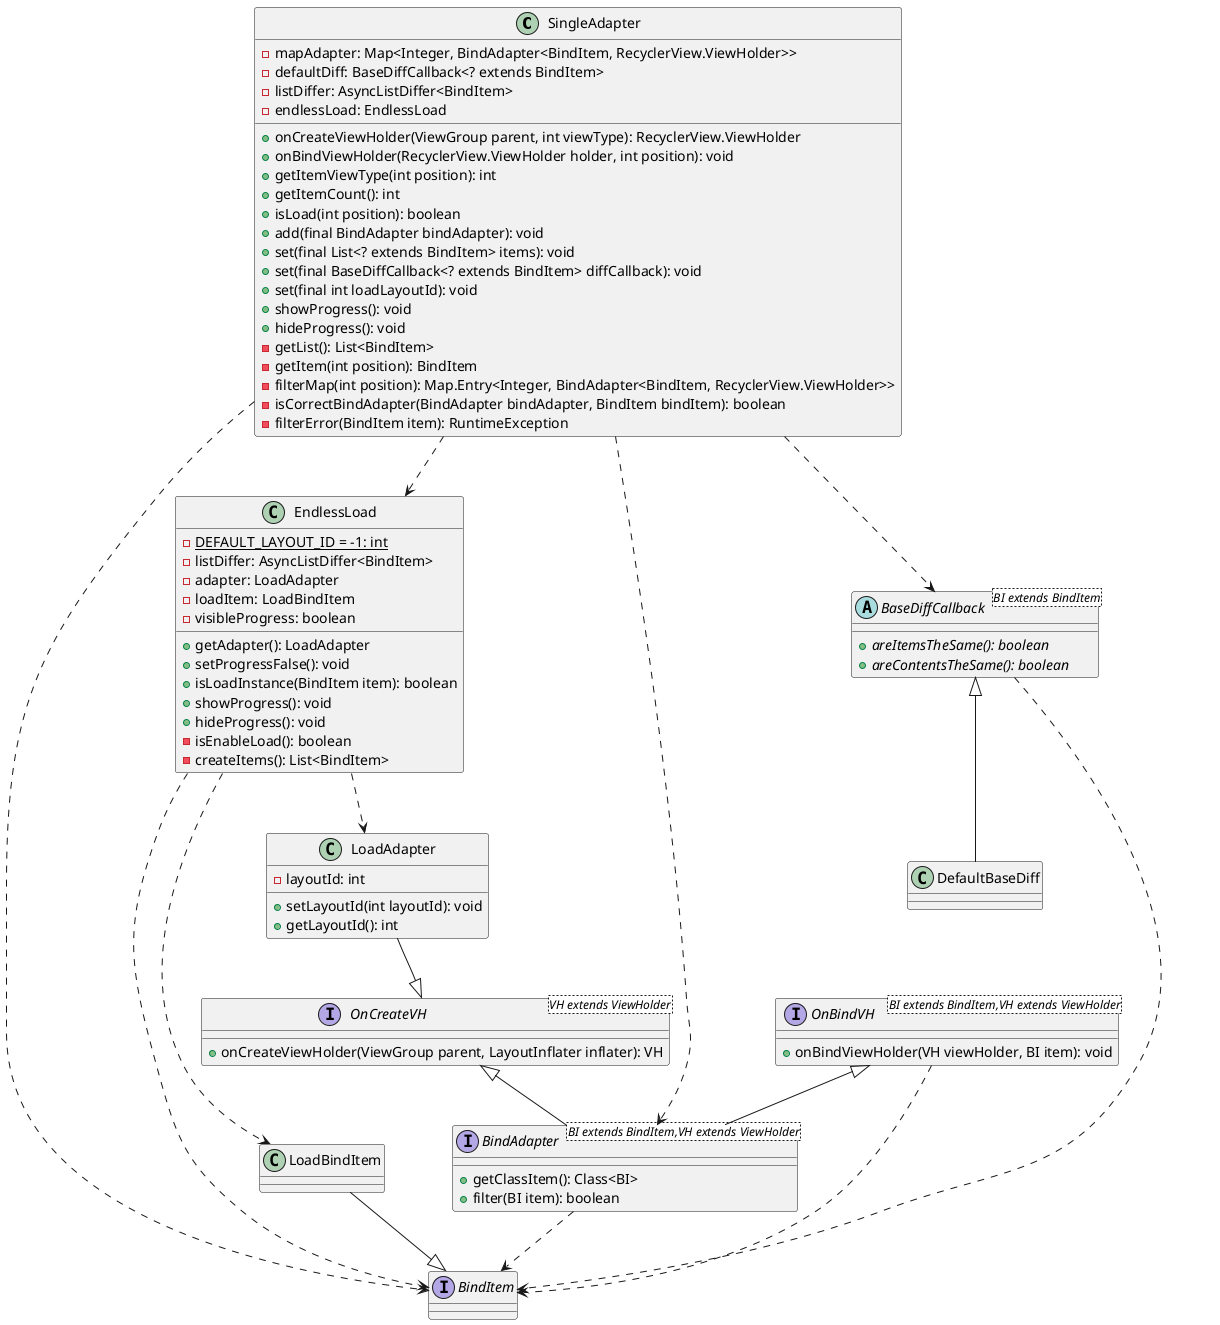 @startuml
'https://plantuml.com/class-diagram
class SingleAdapter{
    - mapAdapter: Map<Integer, BindAdapter<BindItem, RecyclerView.ViewHolder>>
    - defaultDiff: BaseDiffCallback<? extends BindItem>
    - listDiffer: AsyncListDiffer<BindItem>
    - endlessLoad: EndlessLoad

    + onCreateViewHolder(ViewGroup parent, int viewType): RecyclerView.ViewHolder
    + onBindViewHolder(RecyclerView.ViewHolder holder, int position): void
    + getItemViewType(int position): int
    + getItemCount(): int
    + isLoad(int position): boolean
    + add(final BindAdapter bindAdapter): void
    + set(final List<? extends BindItem> items): void
    + set(final BaseDiffCallback<? extends BindItem> diffCallback): void
    + set(final int loadLayoutId): void
    + showProgress(): void
    + hideProgress(): void
    - getList(): List<BindItem>
    - getItem(int position): BindItem
    - filterMap(int position): Map.Entry<Integer, BindAdapter<BindItem, RecyclerView.ViewHolder>>
    - isCorrectBindAdapter(BindAdapter bindAdapter, BindItem bindItem): boolean
    - filterError(BindItem item): RuntimeException
}
class EndlessLoad{
    - {static} DEFAULT_LAYOUT_ID = -1: int
    - listDiffer: AsyncListDiffer<BindItem>
    - adapter: LoadAdapter
    - loadItem: LoadBindItem
    - visibleProgress: boolean

    + getAdapter(): LoadAdapter
    + setProgressFalse(): void
    + isLoadInstance(BindItem item): boolean
    + showProgress(): void
    + hideProgress(): void
    - isEnableLoad(): boolean
    - createItems(): List<BindItem>
}
class LoadAdapter{
    - layoutId: int
    + setLayoutId(int layoutId): void
    + getLayoutId(): int
}
class LoadBindItem
abstract class BaseDiffCallback<BI extends BindItem>{
    + {abstract} areItemsTheSame(): boolean
    + {abstract} areContentsTheSame(): boolean
}
class DefaultBaseDiff
interface BindItem
interface OnCreateVH<VH extends ViewHolder>{
    + onCreateViewHolder(ViewGroup parent, LayoutInflater inflater): VH
}
interface OnBindVH<BI extends BindItem,VH extends ViewHolder>{
    + onBindViewHolder(VH viewHolder, BI item): void
}
interface BindAdapter<BI extends BindItem,VH extends ViewHolder>{
    + getClassItem(): Class<BI>
    + filter(BI item): boolean
}


OnCreateVH <|-- BindAdapter
OnBindVH <|-- BindAdapter
OnBindVH ..> BindItem
BindAdapter ..> BindItem
BaseDiffCallback ..> BindItem
BaseDiffCallback <|-- DefaultBaseDiff
LoadBindItem --|> BindItem
LoadAdapter --|> OnCreateVH
EndlessLoad ..> BindItem
EndlessLoad ..> LoadAdapter
EndlessLoad ..> LoadBindItem
SingleAdapter ..> BaseDiffCallback
SingleAdapter ..> EndlessLoad
SingleAdapter ..> BindAdapter
SingleAdapter ..> BindItem
@enduml